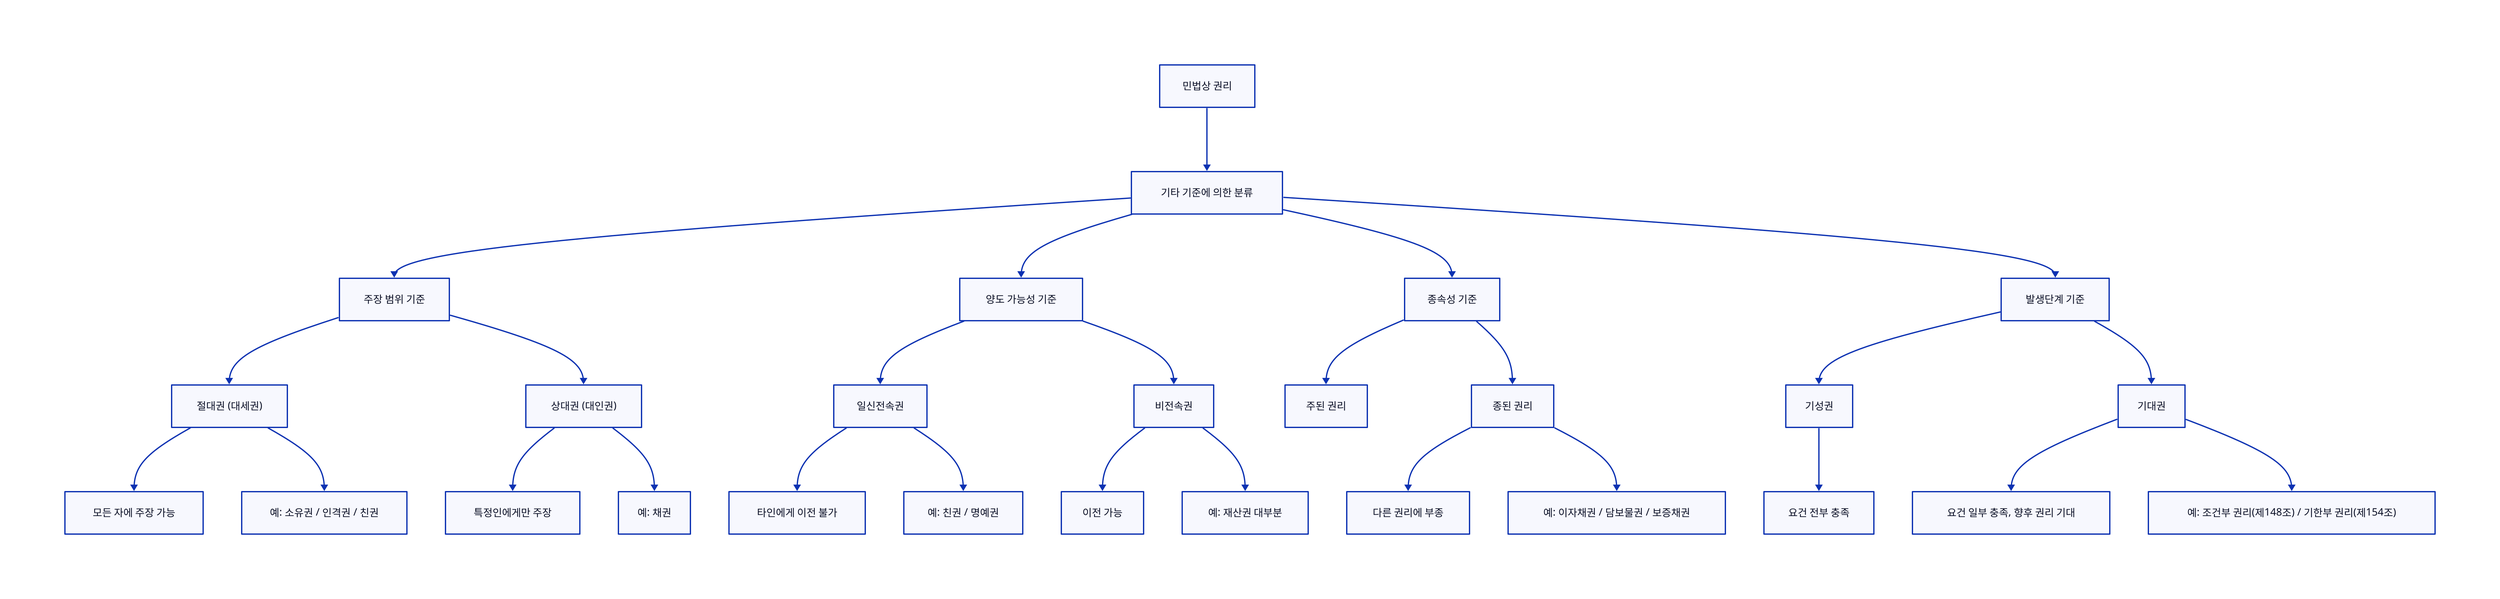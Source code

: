 # [27.0] 기타의 분류.d2

direction: down

"민법상 권리" -> "기타 기준에 의한 분류"

"기타 기준에 의한 분류" -> "주장 범위 기준"
"기타 기준에 의한 분류" -> "양도 가능성 기준"
"기타 기준에 의한 분류" -> "종속성 기준"
"기타 기준에 의한 분류" -> "발생단계 기준"

"주장 범위 기준" -> "절대권 (대세권)"
"주장 범위 기준" -> "상대권 (대인권)"
"절대권 (대세권)" -> "모든 자에 주장 가능"
"절대권 (대세권)" -> "예: 소유권 / 인격권 / 친권"
"상대권 (대인권)" -> "특정인에게만 주장"
"상대권 (대인권)" -> "예: 채권"

"양도 가능성 기준" -> "일신전속권"
"양도 가능성 기준" -> "비전속권"
"일신전속권" -> "타인에게 이전 불가"
"일신전속권" -> "예: 친권 / 명예권"
"비전속권" -> "이전 가능"
"비전속권" -> "예: 재산권 대부분"

"종속성 기준" -> "주된 권리"
"종속성 기준" -> "종된 권리"
"종된 권리" -> "다른 권리에 부종"
"종된 권리" -> "예: 이자채권 / 담보물권 / 보증채권"

"발생단계 기준" -> "기성권"
"발생단계 기준" -> "기대권"
"기성권" -> "요건 전부 충족"
"기대권" -> "요건 일부 충족, 향후 권리 기대"
"기대권" -> "예: 조건부 권리(제148조) / 기한부 권리(제154조)"
